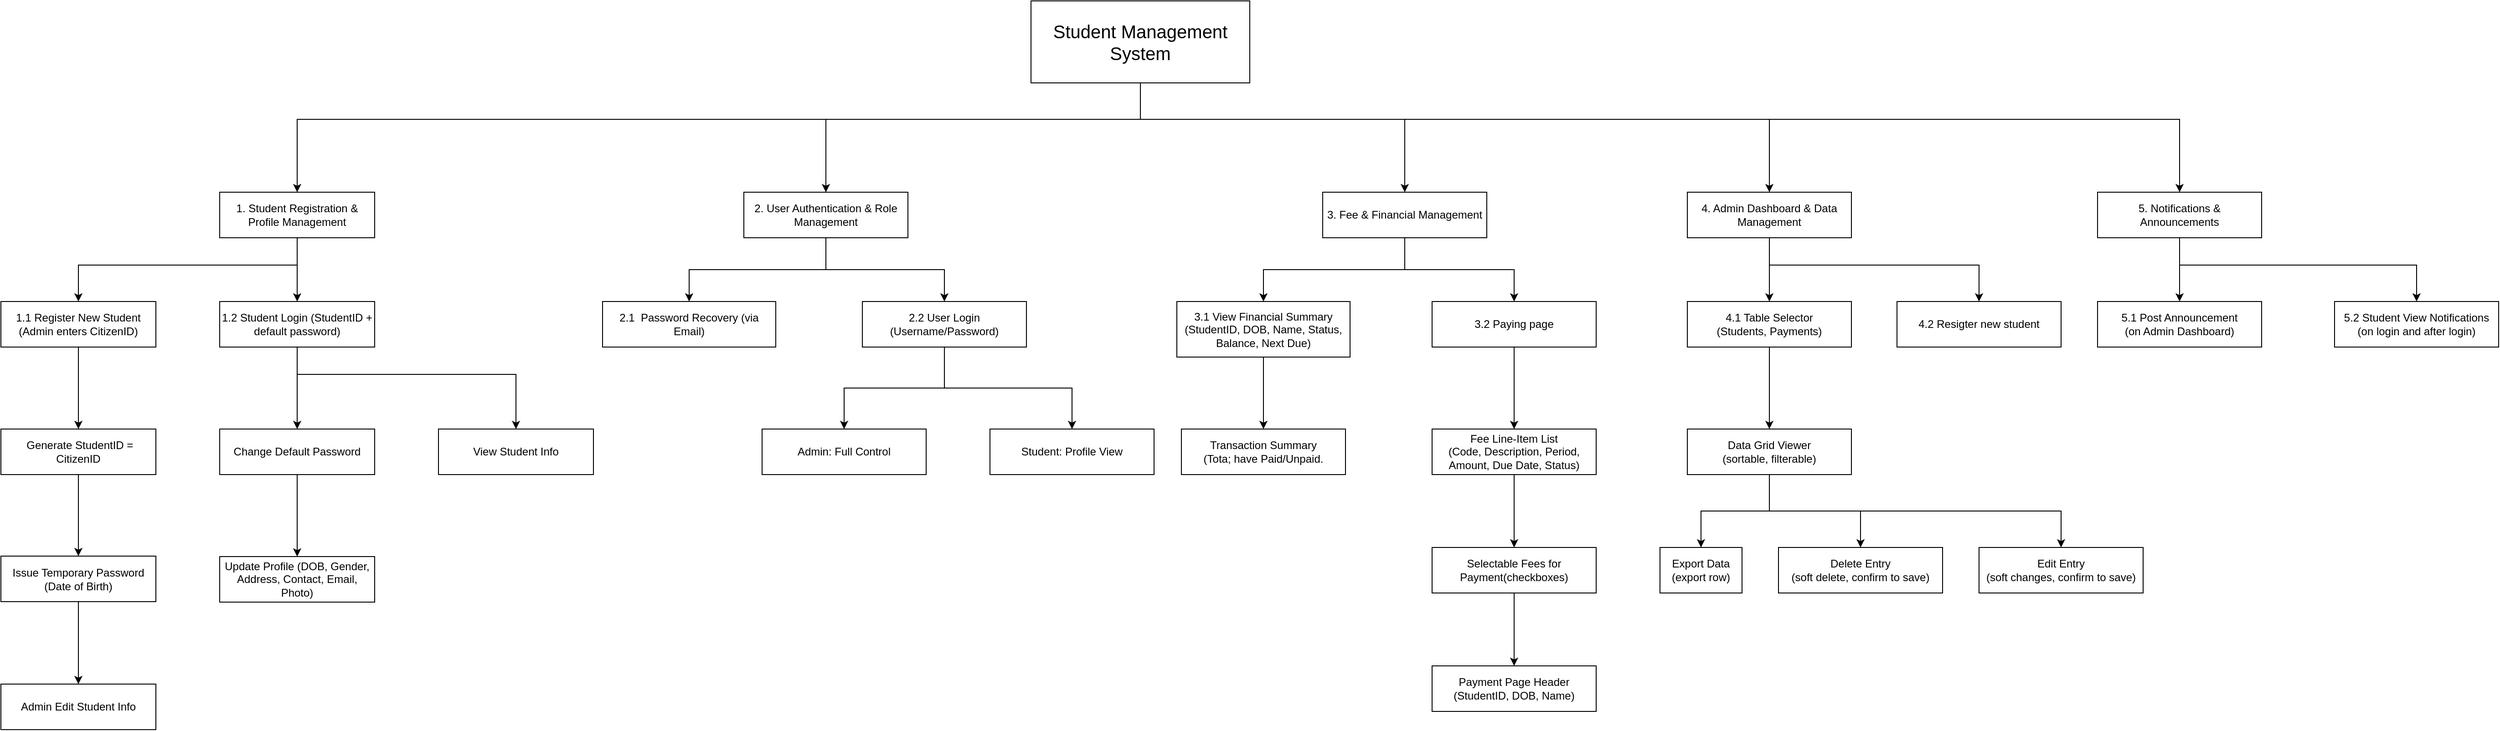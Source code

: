 <mxfile version="28.2.8">
  <diagram name="Page-1" id="DcqPbEdag9WUeyErrU5t">
    <mxGraphModel dx="3363" dy="1222" grid="1" gridSize="10" guides="1" tooltips="1" connect="1" arrows="1" fold="1" page="1" pageScale="1" pageWidth="827" pageHeight="1169" math="0" shadow="0">
      <root>
        <mxCell id="0" />
        <mxCell id="1" parent="0" />
        <mxCell id="1OKcwcNkkEkwQtk-hM1w-68" style="edgeStyle=orthogonalEdgeStyle;rounded=0;orthogonalLoop=1;jettySize=auto;html=1;entryX=0.5;entryY=0;entryDx=0;entryDy=0;" parent="1" source="1OKcwcNkkEkwQtk-hM1w-1" target="1OKcwcNkkEkwQtk-hM1w-2" edge="1">
          <mxGeometry relative="1" as="geometry">
            <Array as="points">
              <mxPoint x="1070" y="160" />
              <mxPoint x="145" y="160" />
            </Array>
          </mxGeometry>
        </mxCell>
        <mxCell id="1OKcwcNkkEkwQtk-hM1w-69" style="edgeStyle=orthogonalEdgeStyle;rounded=0;orthogonalLoop=1;jettySize=auto;html=1;entryX=0.5;entryY=0;entryDx=0;entryDy=0;" parent="1" source="1OKcwcNkkEkwQtk-hM1w-1" target="1OKcwcNkkEkwQtk-hM1w-5" edge="1">
          <mxGeometry relative="1" as="geometry">
            <Array as="points">
              <mxPoint x="1070" y="160" />
              <mxPoint x="725" y="160" />
            </Array>
          </mxGeometry>
        </mxCell>
        <mxCell id="1OKcwcNkkEkwQtk-hM1w-70" style="edgeStyle=orthogonalEdgeStyle;rounded=0;orthogonalLoop=1;jettySize=auto;html=1;entryX=0.5;entryY=0;entryDx=0;entryDy=0;" parent="1" source="1OKcwcNkkEkwQtk-hM1w-1" target="1OKcwcNkkEkwQtk-hM1w-4" edge="1">
          <mxGeometry relative="1" as="geometry">
            <Array as="points">
              <mxPoint x="1070" y="160" />
              <mxPoint x="1360" y="160" />
            </Array>
          </mxGeometry>
        </mxCell>
        <mxCell id="1OKcwcNkkEkwQtk-hM1w-72" style="edgeStyle=orthogonalEdgeStyle;rounded=0;orthogonalLoop=1;jettySize=auto;html=1;entryX=0.5;entryY=0;entryDx=0;entryDy=0;" parent="1" source="1OKcwcNkkEkwQtk-hM1w-1" target="1OKcwcNkkEkwQtk-hM1w-7" edge="1">
          <mxGeometry relative="1" as="geometry">
            <Array as="points">
              <mxPoint x="1070" y="160" />
              <mxPoint x="2210" y="160" />
            </Array>
          </mxGeometry>
        </mxCell>
        <mxCell id="1OKcwcNkkEkwQtk-hM1w-1" value="Student Management System" style="rounded=0;whiteSpace=wrap;html=1;fontSize=20;" parent="1" vertex="1">
          <mxGeometry x="950" y="30" width="240" height="90" as="geometry" />
        </mxCell>
        <mxCell id="1OKcwcNkkEkwQtk-hM1w-24" style="edgeStyle=orthogonalEdgeStyle;rounded=0;orthogonalLoop=1;jettySize=auto;html=1;" parent="1" source="1OKcwcNkkEkwQtk-hM1w-2" target="1OKcwcNkkEkwQtk-hM1w-12" edge="1">
          <mxGeometry relative="1" as="geometry" />
        </mxCell>
        <mxCell id="1OKcwcNkkEkwQtk-hM1w-25" style="edgeStyle=orthogonalEdgeStyle;rounded=0;orthogonalLoop=1;jettySize=auto;html=1;" parent="1" source="1OKcwcNkkEkwQtk-hM1w-2" target="1OKcwcNkkEkwQtk-hM1w-9" edge="1">
          <mxGeometry relative="1" as="geometry">
            <Array as="points">
              <mxPoint x="145" y="320" />
              <mxPoint x="-95" y="320" />
            </Array>
          </mxGeometry>
        </mxCell>
        <mxCell id="1OKcwcNkkEkwQtk-hM1w-2" value="1. Student Registration &amp;amp; Profile Management" style="rounded=0;whiteSpace=wrap;html=1;" parent="1" vertex="1">
          <mxGeometry x="60" y="240" width="170" height="50" as="geometry" />
        </mxCell>
        <mxCell id="1OKcwcNkkEkwQtk-hM1w-52" style="edgeStyle=orthogonalEdgeStyle;rounded=0;orthogonalLoop=1;jettySize=auto;html=1;" parent="1" source="1OKcwcNkkEkwQtk-hM1w-4" target="1OKcwcNkkEkwQtk-hM1w-27" edge="1">
          <mxGeometry relative="1" as="geometry" />
        </mxCell>
        <mxCell id="1OKcwcNkkEkwQtk-hM1w-53" style="edgeStyle=orthogonalEdgeStyle;rounded=0;orthogonalLoop=1;jettySize=auto;html=1;" parent="1" source="1OKcwcNkkEkwQtk-hM1w-4" target="1OKcwcNkkEkwQtk-hM1w-41" edge="1">
          <mxGeometry relative="1" as="geometry" />
        </mxCell>
        <mxCell id="1OKcwcNkkEkwQtk-hM1w-4" value="3. Fee &amp;amp; Financial Management" style="rounded=0;whiteSpace=wrap;html=1;" parent="1" vertex="1">
          <mxGeometry x="1270" y="240" width="180" height="50" as="geometry" />
        </mxCell>
        <mxCell id="1OKcwcNkkEkwQtk-hM1w-33" style="edgeStyle=orthogonalEdgeStyle;rounded=0;orthogonalLoop=1;jettySize=auto;html=1;" parent="1" source="1OKcwcNkkEkwQtk-hM1w-5" target="1OKcwcNkkEkwQtk-hM1w-31" edge="1">
          <mxGeometry relative="1" as="geometry" />
        </mxCell>
        <mxCell id="1OKcwcNkkEkwQtk-hM1w-34" style="edgeStyle=orthogonalEdgeStyle;rounded=0;orthogonalLoop=1;jettySize=auto;html=1;" parent="1" source="1OKcwcNkkEkwQtk-hM1w-5" target="1OKcwcNkkEkwQtk-hM1w-30" edge="1">
          <mxGeometry relative="1" as="geometry" />
        </mxCell>
        <mxCell id="1OKcwcNkkEkwQtk-hM1w-5" value="2. User Authentication &amp;amp; Role Management" style="rounded=0;whiteSpace=wrap;html=1;" parent="1" vertex="1">
          <mxGeometry x="635" y="240" width="180" height="50" as="geometry" />
        </mxCell>
        <mxCell id="1OKcwcNkkEkwQtk-hM1w-58" style="edgeStyle=orthogonalEdgeStyle;rounded=0;orthogonalLoop=1;jettySize=auto;html=1;" parent="1" source="1OKcwcNkkEkwQtk-hM1w-6" target="1OKcwcNkkEkwQtk-hM1w-57" edge="1">
          <mxGeometry relative="1" as="geometry" />
        </mxCell>
        <mxCell id="MqR78B6b_dFZWCgSJ_NP-2" style="edgeStyle=orthogonalEdgeStyle;rounded=0;orthogonalLoop=1;jettySize=auto;html=1;entryX=0.5;entryY=0;entryDx=0;entryDy=0;" parent="1" source="1OKcwcNkkEkwQtk-hM1w-6" target="MqR78B6b_dFZWCgSJ_NP-1" edge="1">
          <mxGeometry relative="1" as="geometry">
            <Array as="points">
              <mxPoint x="1760" y="320" />
              <mxPoint x="1990" y="320" />
            </Array>
          </mxGeometry>
        </mxCell>
        <mxCell id="1OKcwcNkkEkwQtk-hM1w-6" value="4. Admin Dashboard &amp;amp; Data Management" style="rounded=0;whiteSpace=wrap;html=1;" parent="1" vertex="1">
          <mxGeometry x="1670" y="240" width="180" height="50" as="geometry" />
        </mxCell>
        <mxCell id="1OKcwcNkkEkwQtk-hM1w-66" style="edgeStyle=orthogonalEdgeStyle;rounded=0;orthogonalLoop=1;jettySize=auto;html=1;" parent="1" source="1OKcwcNkkEkwQtk-hM1w-7" target="1OKcwcNkkEkwQtk-hM1w-65" edge="1">
          <mxGeometry relative="1" as="geometry" />
        </mxCell>
        <mxCell id="1OKcwcNkkEkwQtk-hM1w-67" style="edgeStyle=orthogonalEdgeStyle;rounded=0;orthogonalLoop=1;jettySize=auto;html=1;" parent="1" source="1OKcwcNkkEkwQtk-hM1w-7" target="1OKcwcNkkEkwQtk-hM1w-54" edge="1">
          <mxGeometry relative="1" as="geometry">
            <Array as="points">
              <mxPoint x="2210" y="320" />
              <mxPoint x="2470" y="320" />
            </Array>
          </mxGeometry>
        </mxCell>
        <mxCell id="1OKcwcNkkEkwQtk-hM1w-7" value="5. Notifications &amp;amp; Announcements" style="rounded=0;whiteSpace=wrap;html=1;" parent="1" vertex="1">
          <mxGeometry x="2120" y="240" width="180" height="50" as="geometry" />
        </mxCell>
        <mxCell id="1OKcwcNkkEkwQtk-hM1w-17" style="edgeStyle=orthogonalEdgeStyle;rounded=0;orthogonalLoop=1;jettySize=auto;html=1;" parent="1" source="1OKcwcNkkEkwQtk-hM1w-9" target="1OKcwcNkkEkwQtk-hM1w-10" edge="1">
          <mxGeometry relative="1" as="geometry" />
        </mxCell>
        <mxCell id="1OKcwcNkkEkwQtk-hM1w-9" value="1.1 Register New Student&lt;br&gt; (Admin enters CitizenID)" style="rounded=0;whiteSpace=wrap;html=1;" parent="1" vertex="1">
          <mxGeometry x="-180" y="360" width="170" height="50" as="geometry" />
        </mxCell>
        <mxCell id="1OKcwcNkkEkwQtk-hM1w-18" style="edgeStyle=orthogonalEdgeStyle;rounded=0;orthogonalLoop=1;jettySize=auto;html=1;entryX=0.5;entryY=0;entryDx=0;entryDy=0;" parent="1" source="1OKcwcNkkEkwQtk-hM1w-10" target="1OKcwcNkkEkwQtk-hM1w-11" edge="1">
          <mxGeometry relative="1" as="geometry" />
        </mxCell>
        <mxCell id="1OKcwcNkkEkwQtk-hM1w-10" value="&amp;nbsp;Generate StudentID = CitizenID" style="rounded=0;whiteSpace=wrap;html=1;" parent="1" vertex="1">
          <mxGeometry x="-180" y="500" width="170" height="50" as="geometry" />
        </mxCell>
        <mxCell id="1OKcwcNkkEkwQtk-hM1w-23" style="edgeStyle=orthogonalEdgeStyle;rounded=0;orthogonalLoop=1;jettySize=auto;html=1;" parent="1" source="1OKcwcNkkEkwQtk-hM1w-11" target="1OKcwcNkkEkwQtk-hM1w-22" edge="1">
          <mxGeometry relative="1" as="geometry" />
        </mxCell>
        <mxCell id="1OKcwcNkkEkwQtk-hM1w-11" value=" Issue Temporary Password (Date of Birth)" style="rounded=0;whiteSpace=wrap;html=1;" parent="1" vertex="1">
          <mxGeometry x="-180" y="639.5" width="170" height="50" as="geometry" />
        </mxCell>
        <mxCell id="1OKcwcNkkEkwQtk-hM1w-19" style="edgeStyle=orthogonalEdgeStyle;rounded=0;orthogonalLoop=1;jettySize=auto;html=1;" parent="1" source="1OKcwcNkkEkwQtk-hM1w-12" target="1OKcwcNkkEkwQtk-hM1w-13" edge="1">
          <mxGeometry relative="1" as="geometry" />
        </mxCell>
        <mxCell id="1OKcwcNkkEkwQtk-hM1w-21" style="edgeStyle=orthogonalEdgeStyle;rounded=0;orthogonalLoop=1;jettySize=auto;html=1;entryX=0.5;entryY=0;entryDx=0;entryDy=0;" parent="1" source="1OKcwcNkkEkwQtk-hM1w-12" target="1OKcwcNkkEkwQtk-hM1w-16" edge="1">
          <mxGeometry relative="1" as="geometry">
            <Array as="points">
              <mxPoint x="145" y="440" />
              <mxPoint x="385" y="440" />
            </Array>
          </mxGeometry>
        </mxCell>
        <mxCell id="1OKcwcNkkEkwQtk-hM1w-12" value="1.2 Student Login (StudentID + default password)" style="rounded=0;whiteSpace=wrap;html=1;" parent="1" vertex="1">
          <mxGeometry x="60" y="360" width="170" height="50" as="geometry" />
        </mxCell>
        <mxCell id="1OKcwcNkkEkwQtk-hM1w-20" style="edgeStyle=orthogonalEdgeStyle;rounded=0;orthogonalLoop=1;jettySize=auto;html=1;entryX=0.5;entryY=0;entryDx=0;entryDy=0;" parent="1" source="1OKcwcNkkEkwQtk-hM1w-13" target="1OKcwcNkkEkwQtk-hM1w-14" edge="1">
          <mxGeometry relative="1" as="geometry" />
        </mxCell>
        <mxCell id="1OKcwcNkkEkwQtk-hM1w-13" value="Change Default Password" style="rounded=0;whiteSpace=wrap;html=1;" parent="1" vertex="1">
          <mxGeometry x="60" y="500" width="170" height="50" as="geometry" />
        </mxCell>
        <mxCell id="1OKcwcNkkEkwQtk-hM1w-14" value=" Update Profile (DOB, Gender, Address, Contact, Email, Photo)" style="rounded=0;whiteSpace=wrap;html=1;" parent="1" vertex="1">
          <mxGeometry x="60" y="640" width="170" height="50" as="geometry" />
        </mxCell>
        <mxCell id="1OKcwcNkkEkwQtk-hM1w-16" value=" View Student Info" style="rounded=0;whiteSpace=wrap;html=1;" parent="1" vertex="1">
          <mxGeometry x="300" y="500" width="170" height="50" as="geometry" />
        </mxCell>
        <mxCell id="1OKcwcNkkEkwQtk-hM1w-22" value=" Admin Edit Student Info" style="rounded=0;whiteSpace=wrap;html=1;" parent="1" vertex="1">
          <mxGeometry x="-180" y="780" width="170" height="50" as="geometry" />
        </mxCell>
        <mxCell id="1OKcwcNkkEkwQtk-hM1w-42" style="edgeStyle=orthogonalEdgeStyle;rounded=0;orthogonalLoop=1;jettySize=auto;html=1;" parent="1" source="1OKcwcNkkEkwQtk-hM1w-27" target="1OKcwcNkkEkwQtk-hM1w-40" edge="1">
          <mxGeometry relative="1" as="geometry" />
        </mxCell>
        <mxCell id="1OKcwcNkkEkwQtk-hM1w-27" value="3.1 View Financial Summary&lt;br&gt; (StudentID, DOB, Name, Status, Balance, Next Due)" style="rounded=0;whiteSpace=wrap;html=1;" parent="1" vertex="1">
          <mxGeometry x="1110" y="360" width="190" height="61" as="geometry" />
        </mxCell>
        <mxCell id="1OKcwcNkkEkwQtk-hM1w-28" value=" Student: Profile View" style="rounded=0;whiteSpace=wrap;html=1;" parent="1" vertex="1">
          <mxGeometry x="905" y="500" width="180" height="50" as="geometry" />
        </mxCell>
        <mxCell id="1OKcwcNkkEkwQtk-hM1w-29" value="Admin: Full Control" style="rounded=0;whiteSpace=wrap;html=1;" parent="1" vertex="1">
          <mxGeometry x="655" y="500" width="180" height="50" as="geometry" />
        </mxCell>
        <mxCell id="1OKcwcNkkEkwQtk-hM1w-35" style="edgeStyle=orthogonalEdgeStyle;rounded=0;orthogonalLoop=1;jettySize=auto;html=1;" parent="1" source="1OKcwcNkkEkwQtk-hM1w-30" target="1OKcwcNkkEkwQtk-hM1w-29" edge="1">
          <mxGeometry relative="1" as="geometry" />
        </mxCell>
        <mxCell id="1OKcwcNkkEkwQtk-hM1w-37" style="edgeStyle=orthogonalEdgeStyle;rounded=0;orthogonalLoop=1;jettySize=auto;html=1;" parent="1" source="1OKcwcNkkEkwQtk-hM1w-30" target="1OKcwcNkkEkwQtk-hM1w-28" edge="1">
          <mxGeometry relative="1" as="geometry" />
        </mxCell>
        <mxCell id="1OKcwcNkkEkwQtk-hM1w-30" value="2.2 User Login (Username/Password)" style="rounded=0;whiteSpace=wrap;html=1;" parent="1" vertex="1">
          <mxGeometry x="765" y="360" width="180" height="50" as="geometry" />
        </mxCell>
        <mxCell id="1OKcwcNkkEkwQtk-hM1w-31" value="2.1&amp;nbsp; Password Recovery (via Email)" style="rounded=0;whiteSpace=wrap;html=1;" parent="1" vertex="1">
          <mxGeometry x="480" y="360" width="190" height="50" as="geometry" />
        </mxCell>
        <mxCell id="1OKcwcNkkEkwQtk-hM1w-50" style="edgeStyle=orthogonalEdgeStyle;rounded=0;orthogonalLoop=1;jettySize=auto;html=1;" parent="1" source="1OKcwcNkkEkwQtk-hM1w-38" target="1OKcwcNkkEkwQtk-hM1w-48" edge="1">
          <mxGeometry relative="1" as="geometry" />
        </mxCell>
        <mxCell id="1OKcwcNkkEkwQtk-hM1w-38" value="Selectable Fees for Payment(checkboxes)" style="rounded=0;whiteSpace=wrap;html=1;" parent="1" vertex="1">
          <mxGeometry x="1390" y="630" width="180" height="50" as="geometry" />
        </mxCell>
        <mxCell id="1OKcwcNkkEkwQtk-hM1w-45" style="edgeStyle=orthogonalEdgeStyle;rounded=0;orthogonalLoop=1;jettySize=auto;html=1;" parent="1" source="1OKcwcNkkEkwQtk-hM1w-39" target="1OKcwcNkkEkwQtk-hM1w-38" edge="1">
          <mxGeometry relative="1" as="geometry" />
        </mxCell>
        <mxCell id="1OKcwcNkkEkwQtk-hM1w-39" value="Fee Line-Item List&lt;br/&gt; (Code, Description, Period, Amount, Due Date, Status)" style="rounded=0;whiteSpace=wrap;html=1;" parent="1" vertex="1">
          <mxGeometry x="1390" y="500" width="180" height="50" as="geometry" />
        </mxCell>
        <mxCell id="1OKcwcNkkEkwQtk-hM1w-40" value=" Transaction Summary&lt;br/&gt; (Tota; have Paid/Unpaid." style="rounded=0;whiteSpace=wrap;html=1;" parent="1" vertex="1">
          <mxGeometry x="1115" y="500" width="180" height="50" as="geometry" />
        </mxCell>
        <mxCell id="1OKcwcNkkEkwQtk-hM1w-43" style="edgeStyle=orthogonalEdgeStyle;rounded=0;orthogonalLoop=1;jettySize=auto;html=1;" parent="1" source="1OKcwcNkkEkwQtk-hM1w-41" target="1OKcwcNkkEkwQtk-hM1w-39" edge="1">
          <mxGeometry relative="1" as="geometry" />
        </mxCell>
        <mxCell id="1OKcwcNkkEkwQtk-hM1w-41" value="3.2 Paying page" style="rounded=0;whiteSpace=wrap;html=1;" parent="1" vertex="1">
          <mxGeometry x="1390" y="360" width="180" height="50" as="geometry" />
        </mxCell>
        <mxCell id="1OKcwcNkkEkwQtk-hM1w-48" value=" Payment Page Header&lt;br/&gt; (StudentID, DOB, Name)" style="rounded=0;whiteSpace=wrap;html=1;" parent="1" vertex="1">
          <mxGeometry x="1390" y="760" width="180" height="50" as="geometry" />
        </mxCell>
        <mxCell id="1OKcwcNkkEkwQtk-hM1w-54" value="5.2 Student View Notifications&lt;br&gt; (on login and after login)" style="rounded=0;whiteSpace=wrap;html=1;" parent="1" vertex="1">
          <mxGeometry x="2380" y="360" width="180" height="50" as="geometry" />
        </mxCell>
        <mxCell id="1OKcwcNkkEkwQtk-hM1w-55" value="Edit Entry&lt;br/&gt; (soft changes, confirm to save)" style="rounded=0;whiteSpace=wrap;html=1;" parent="1" vertex="1">
          <mxGeometry x="1990" y="630" width="180" height="50" as="geometry" />
        </mxCell>
        <mxCell id="1OKcwcNkkEkwQtk-hM1w-62" style="edgeStyle=orthogonalEdgeStyle;rounded=0;orthogonalLoop=1;jettySize=auto;html=1;entryX=0.5;entryY=0;entryDx=0;entryDy=0;" parent="1" source="1OKcwcNkkEkwQtk-hM1w-56" target="1OKcwcNkkEkwQtk-hM1w-61" edge="1">
          <mxGeometry relative="1" as="geometry" />
        </mxCell>
        <mxCell id="1OKcwcNkkEkwQtk-hM1w-63" style="edgeStyle=orthogonalEdgeStyle;rounded=0;orthogonalLoop=1;jettySize=auto;html=1;" parent="1" source="1OKcwcNkkEkwQtk-hM1w-56" target="1OKcwcNkkEkwQtk-hM1w-60" edge="1">
          <mxGeometry relative="1" as="geometry" />
        </mxCell>
        <mxCell id="1OKcwcNkkEkwQtk-hM1w-64" style="edgeStyle=orthogonalEdgeStyle;rounded=0;orthogonalLoop=1;jettySize=auto;html=1;" parent="1" source="1OKcwcNkkEkwQtk-hM1w-56" target="1OKcwcNkkEkwQtk-hM1w-55" edge="1">
          <mxGeometry relative="1" as="geometry">
            <Array as="points">
              <mxPoint x="1760" y="590" />
              <mxPoint x="2080" y="590" />
            </Array>
          </mxGeometry>
        </mxCell>
        <mxCell id="1OKcwcNkkEkwQtk-hM1w-56" value="Data Grid Viewer&lt;br/&gt; (sortable, filterable)" style="rounded=0;whiteSpace=wrap;html=1;" parent="1" vertex="1">
          <mxGeometry x="1670" y="500" width="180" height="50" as="geometry" />
        </mxCell>
        <mxCell id="1OKcwcNkkEkwQtk-hM1w-59" style="edgeStyle=orthogonalEdgeStyle;rounded=0;orthogonalLoop=1;jettySize=auto;html=1;" parent="1" source="1OKcwcNkkEkwQtk-hM1w-57" target="1OKcwcNkkEkwQtk-hM1w-56" edge="1">
          <mxGeometry relative="1" as="geometry" />
        </mxCell>
        <mxCell id="1OKcwcNkkEkwQtk-hM1w-57" value="4.1 Table Selector&lt;br&gt; (Students, Payments)" style="rounded=0;whiteSpace=wrap;html=1;" parent="1" vertex="1">
          <mxGeometry x="1670" y="360" width="180" height="50" as="geometry" />
        </mxCell>
        <mxCell id="1OKcwcNkkEkwQtk-hM1w-60" value="Delete Entry&lt;br&gt; (soft delete, confirm to save)" style="rounded=0;whiteSpace=wrap;html=1;" parent="1" vertex="1">
          <mxGeometry x="1770" y="630" width="180" height="50" as="geometry" />
        </mxCell>
        <mxCell id="1OKcwcNkkEkwQtk-hM1w-61" value="Export Data&lt;br/&gt; (export row)" style="rounded=0;whiteSpace=wrap;html=1;" parent="1" vertex="1">
          <mxGeometry x="1640" y="630" width="90" height="50" as="geometry" />
        </mxCell>
        <mxCell id="1OKcwcNkkEkwQtk-hM1w-65" value="5.1 Post Announcement&lt;br&gt; (on Admin Dashboard)" style="rounded=0;whiteSpace=wrap;html=1;" parent="1" vertex="1">
          <mxGeometry x="2120" y="360" width="180" height="50" as="geometry" />
        </mxCell>
        <mxCell id="1OKcwcNkkEkwQtk-hM1w-71" style="edgeStyle=orthogonalEdgeStyle;rounded=0;orthogonalLoop=1;jettySize=auto;html=1;entryX=0.5;entryY=0;entryDx=0;entryDy=0;" parent="1" source="1OKcwcNkkEkwQtk-hM1w-1" target="1OKcwcNkkEkwQtk-hM1w-6" edge="1">
          <mxGeometry relative="1" as="geometry">
            <Array as="points">
              <mxPoint x="1070" y="160" />
              <mxPoint x="1760" y="160" />
            </Array>
          </mxGeometry>
        </mxCell>
        <mxCell id="MqR78B6b_dFZWCgSJ_NP-1" value="4.2 Resigter new student" style="rounded=0;whiteSpace=wrap;html=1;" parent="1" vertex="1">
          <mxGeometry x="1900" y="360" width="180" height="50" as="geometry" />
        </mxCell>
      </root>
    </mxGraphModel>
  </diagram>
</mxfile>
